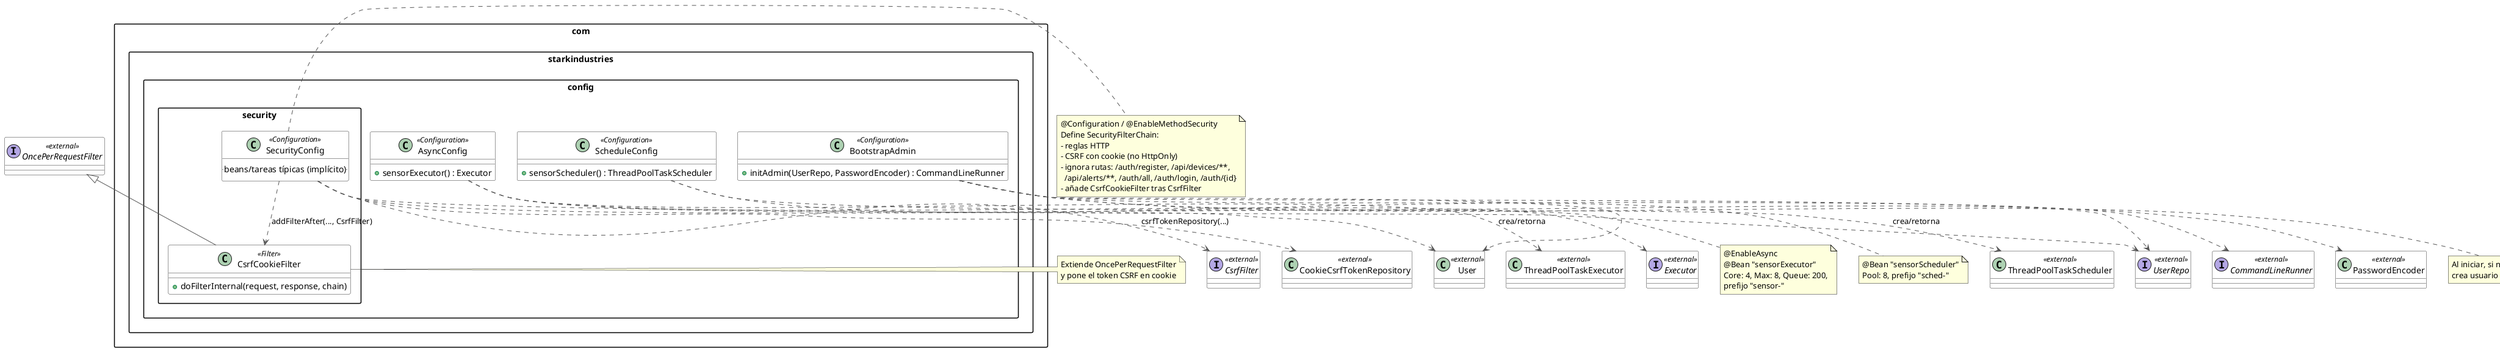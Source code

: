 @startuml
skinparam packageStyle rect
skinparam class {
  BackgroundColor White
  ArrowColor #555
  BorderColor #333
}
skinparam stereotype {
  CBackgroundColor #EEE8
  CBorderColor #999
}

' ===== Paquetes =====
package "com.starkindustries.config.security" {
  class CsrfCookieFilter <<Filter>> {
    +doFilterInternal(request, response, chain)
  }

  class SecurityConfig <<Configuration>> {
    .. beans/tareas típicas (implícito) ..
    ' UserDetailsService, AuthenticationManager, SecurityFilterChain, etc.
  }
}

package "com.starkindustries.config" {
  class AsyncConfig <<Configuration>> {
    +sensorExecutor() : Executor
  }

  class ScheduleConfig <<Configuration>> {
    +sensorScheduler() : ThreadPoolTaskScheduler
  }

  class BootstrapAdmin <<Configuration>> {
    +initAdmin(UserRepo, PasswordEncoder) : CommandLineRunner
  }
}

' ===== Externos / placeholders para relaciones =====
interface OncePerRequestFilter <<external>>
interface CsrfFilter <<external>>
class CookieCsrfTokenRepository <<external>>
class ThreadPoolTaskExecutor <<external>>
class ThreadPoolTaskScheduler <<external>>
interface Executor <<external>>
interface CommandLineRunner <<external>>
class PasswordEncoder <<external>>
class User <<external>>
interface UserRepo <<external>>

' ===== Herencias / Implementaciones internas =====
CsrfCookieFilter -up-|> OncePerRequestFilter

' ===== Dependencias (uso) =====
' SecurityConfig configura la cadena de filtros, CSRF y usa nuestro filtro
SecurityConfig ..> CsrfCookieFilter : addFilterAfter(..., CsrfFilter)
SecurityConfig ..> CsrfFilter
SecurityConfig ..> CookieCsrfTokenRepository : csrfTokenRepository(...)
SecurityConfig ..> UserRepo
SecurityConfig ..> User

' Bootstrap de admin por CLI
BootstrapAdmin ..> CommandLineRunner
BootstrapAdmin ..> UserRepo
BootstrapAdmin ..> PasswordEncoder
BootstrapAdmin ..> User

' AsyncConfig expone un Executor basado en ThreadPoolTaskExecutor
AsyncConfig ..> Executor
AsyncConfig ..> ThreadPoolTaskExecutor : crea/retorna

' ScheduleConfig expone un scheduler basado en ThreadPoolTaskScheduler
ScheduleConfig ..> ThreadPoolTaskScheduler : crea/retorna

' ===== Estereotipos/Notas =====
note right of CsrfCookieFilter
Extiende OncePerRequestFilter
y pone el token CSRF en cookie
end note

note right of SecurityConfig
@Configuration / @EnableMethodSecurity
Define SecurityFilterChain:
- reglas HTTP
- CSRF con cookie (no HttpOnly)
- ignora rutas: /auth/register, /api/devices/**,
  /api/alerts/**, /auth/all, /auth/login, /auth/{id}
- añade CsrfCookieFilter tras CsrfFilter
end note

note bottom of AsyncConfig
@EnableAsync
@Bean "sensorExecutor"
Core: 4, Max: 8, Queue: 200,
prefijo "sensor-"
end note

note bottom of ScheduleConfig
@Bean "sensorScheduler"
Pool: 8, prefijo "sched-"
end note

note bottom of BootstrapAdmin
Al iniciar, si no hay admin:
crea usuario "admin" (roles=ADMIN)
end note
@enduml
